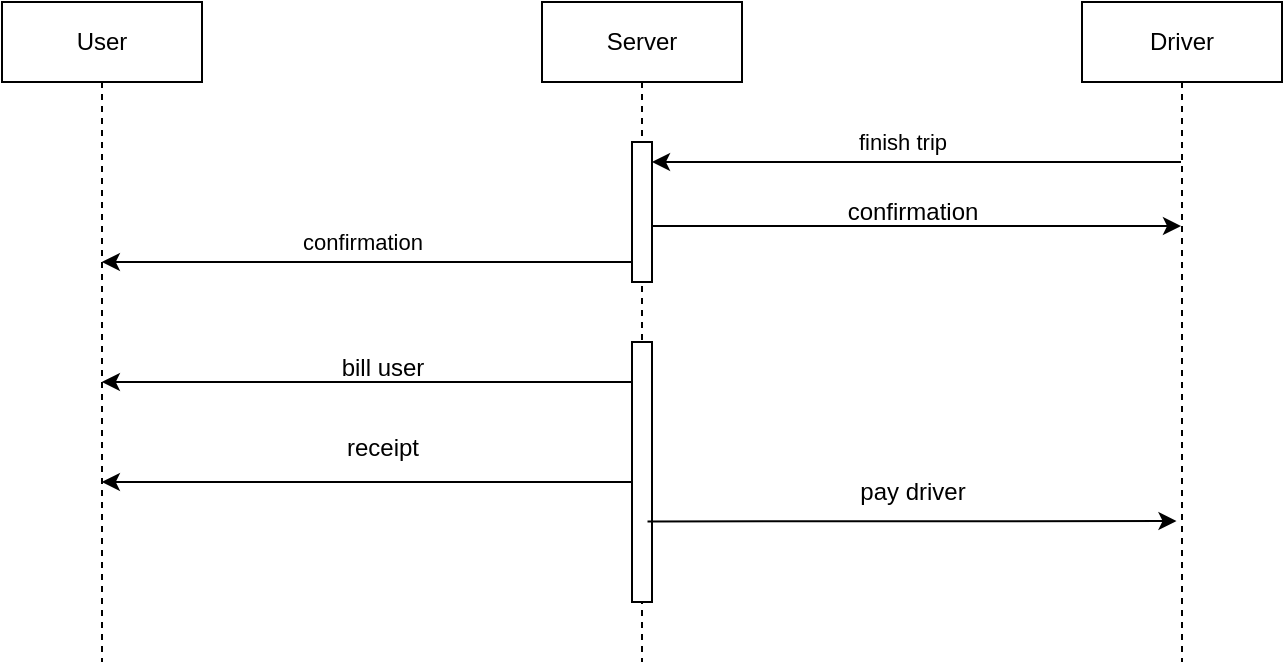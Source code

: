 <mxfile version="21.6.9" type="device">
  <diagram name="Page-1" id="2YBvvXClWsGukQMizWep">
    <mxGraphModel dx="711" dy="666" grid="1" gridSize="10" guides="1" tooltips="1" connect="1" arrows="1" fold="1" page="1" pageScale="1" pageWidth="850" pageHeight="1100" math="0" shadow="0">
      <root>
        <mxCell id="0" />
        <mxCell id="1" parent="0" />
        <mxCell id="aM9ryv3xv72pqoxQDRHE-5" value="Server" style="shape=umlLifeline;perimeter=lifelinePerimeter;whiteSpace=wrap;html=1;container=0;dropTarget=0;collapsible=0;recursiveResize=0;outlineConnect=0;portConstraint=eastwest;newEdgeStyle={&quot;edgeStyle&quot;:&quot;elbowEdgeStyle&quot;,&quot;elbow&quot;:&quot;vertical&quot;,&quot;curved&quot;:0,&quot;rounded&quot;:0};" parent="1" vertex="1">
          <mxGeometry x="320" y="40" width="100" height="330" as="geometry" />
        </mxCell>
        <mxCell id="PNox6Mp_I74gNw8-g8A--28" value="" style="html=1;points=[];perimeter=orthogonalPerimeter;outlineConnect=0;targetShapes=umlLifeline;portConstraint=eastwest;newEdgeStyle={&quot;edgeStyle&quot;:&quot;elbowEdgeStyle&quot;,&quot;elbow&quot;:&quot;vertical&quot;,&quot;curved&quot;:0,&quot;rounded&quot;:0};" parent="aM9ryv3xv72pqoxQDRHE-5" vertex="1">
          <mxGeometry x="45" y="70" width="10" height="70" as="geometry" />
        </mxCell>
        <mxCell id="cXcB4mmqJ0kZOq9bty_K-74" value="" style="html=1;points=[];perimeter=orthogonalPerimeter;outlineConnect=0;targetShapes=umlLifeline;portConstraint=eastwest;newEdgeStyle={&quot;edgeStyle&quot;:&quot;elbowEdgeStyle&quot;,&quot;elbow&quot;:&quot;vertical&quot;,&quot;curved&quot;:0,&quot;rounded&quot;:0};" vertex="1" parent="aM9ryv3xv72pqoxQDRHE-5">
          <mxGeometry x="45" y="170" width="10" height="130" as="geometry" />
        </mxCell>
        <mxCell id="cXcB4mmqJ0kZOq9bty_K-68" style="edgeStyle=elbowEdgeStyle;rounded=0;orthogonalLoop=1;jettySize=auto;html=1;elbow=vertical;curved=0;" edge="1" parent="1">
          <mxGeometry relative="1" as="geometry">
            <mxPoint x="639.5" y="120" as="sourcePoint" />
            <mxPoint x="375" y="120" as="targetPoint" />
          </mxGeometry>
        </mxCell>
        <mxCell id="cXcB4mmqJ0kZOq9bty_K-69" value="finish trip" style="edgeLabel;html=1;align=center;verticalAlign=middle;resizable=0;points=[];" vertex="1" connectable="0" parent="cXcB4mmqJ0kZOq9bty_K-68">
          <mxGeometry x="0.207" y="-1" relative="1" as="geometry">
            <mxPoint x="20" y="-9" as="offset" />
          </mxGeometry>
        </mxCell>
        <mxCell id="utTdj1UosDu_W4fkK-_m-1" value="Driver" style="shape=umlLifeline;perimeter=lifelinePerimeter;whiteSpace=wrap;html=1;container=0;dropTarget=0;collapsible=0;recursiveResize=0;outlineConnect=0;portConstraint=eastwest;newEdgeStyle={&quot;edgeStyle&quot;:&quot;elbowEdgeStyle&quot;,&quot;elbow&quot;:&quot;vertical&quot;,&quot;curved&quot;:0,&quot;rounded&quot;:0};" parent="1" vertex="1">
          <mxGeometry x="590" y="40" width="100" height="330" as="geometry" />
        </mxCell>
        <mxCell id="PNox6Mp_I74gNw8-g8A--1" value="User" style="shape=umlLifeline;perimeter=lifelinePerimeter;whiteSpace=wrap;html=1;container=0;dropTarget=0;collapsible=0;recursiveResize=0;outlineConnect=0;portConstraint=eastwest;newEdgeStyle={&quot;edgeStyle&quot;:&quot;elbowEdgeStyle&quot;,&quot;elbow&quot;:&quot;vertical&quot;,&quot;curved&quot;:0,&quot;rounded&quot;:0};" parent="1" vertex="1">
          <mxGeometry x="50" y="40" width="100" height="330" as="geometry" />
        </mxCell>
        <mxCell id="cXcB4mmqJ0kZOq9bty_K-70" style="edgeStyle=elbowEdgeStyle;rounded=0;orthogonalLoop=1;jettySize=auto;html=1;elbow=horizontal;curved=0;" edge="1" parent="1">
          <mxGeometry relative="1" as="geometry">
            <mxPoint x="375" y="151.997" as="sourcePoint" />
            <mxPoint x="639.5" y="151.997" as="targetPoint" />
          </mxGeometry>
        </mxCell>
        <mxCell id="cXcB4mmqJ0kZOq9bty_K-71" value="confirmation" style="text;html=1;align=center;verticalAlign=middle;resizable=0;points=[];autosize=1;strokeColor=none;fillColor=none;" vertex="1" parent="1">
          <mxGeometry x="460" y="130" width="90" height="30" as="geometry" />
        </mxCell>
        <mxCell id="cXcB4mmqJ0kZOq9bty_K-72" style="edgeStyle=elbowEdgeStyle;rounded=0;orthogonalLoop=1;jettySize=auto;html=1;elbow=vertical;curved=0;" edge="1" parent="1">
          <mxGeometry relative="1" as="geometry">
            <mxPoint x="365" y="169.997" as="sourcePoint" />
            <mxPoint x="99.929" y="169.997" as="targetPoint" />
          </mxGeometry>
        </mxCell>
        <mxCell id="cXcB4mmqJ0kZOq9bty_K-73" value="confirmation" style="edgeLabel;html=1;align=center;verticalAlign=middle;resizable=0;points=[];" vertex="1" connectable="0" parent="cXcB4mmqJ0kZOq9bty_K-72">
          <mxGeometry x="-0.228" y="-2" relative="1" as="geometry">
            <mxPoint x="-33" y="-8" as="offset" />
          </mxGeometry>
        </mxCell>
        <mxCell id="cXcB4mmqJ0kZOq9bty_K-78" style="edgeStyle=elbowEdgeStyle;rounded=0;orthogonalLoop=1;jettySize=auto;html=1;elbow=vertical;curved=0;" edge="1" parent="1">
          <mxGeometry relative="1" as="geometry">
            <mxPoint x="365" y="229.997" as="sourcePoint" />
            <mxPoint x="99.929" y="229.997" as="targetPoint" />
          </mxGeometry>
        </mxCell>
        <mxCell id="cXcB4mmqJ0kZOq9bty_K-79" value="bill user" style="text;html=1;align=center;verticalAlign=middle;resizable=0;points=[];autosize=1;strokeColor=none;fillColor=none;" vertex="1" parent="1">
          <mxGeometry x="210" y="208" width="60" height="30" as="geometry" />
        </mxCell>
        <mxCell id="cXcB4mmqJ0kZOq9bty_K-80" style="edgeStyle=elbowEdgeStyle;rounded=0;orthogonalLoop=1;jettySize=auto;html=1;elbow=vertical;curved=0;" edge="1" parent="1">
          <mxGeometry relative="1" as="geometry">
            <mxPoint x="365" y="279.997" as="sourcePoint" />
            <mxPoint x="99.929" y="279.997" as="targetPoint" />
          </mxGeometry>
        </mxCell>
        <mxCell id="cXcB4mmqJ0kZOq9bty_K-81" value="receipt" style="text;html=1;align=center;verticalAlign=middle;resizable=0;points=[];autosize=1;strokeColor=none;fillColor=none;" vertex="1" parent="1">
          <mxGeometry x="210" y="248" width="60" height="30" as="geometry" />
        </mxCell>
        <mxCell id="cXcB4mmqJ0kZOq9bty_K-82" style="edgeStyle=elbowEdgeStyle;rounded=0;orthogonalLoop=1;jettySize=auto;html=1;elbow=vertical;curved=0;" edge="1" parent="1">
          <mxGeometry relative="1" as="geometry">
            <mxPoint x="372.75" y="299.713" as="sourcePoint" />
            <mxPoint x="637.25" y="299.713" as="targetPoint" />
          </mxGeometry>
        </mxCell>
        <mxCell id="cXcB4mmqJ0kZOq9bty_K-83" value="pay driver" style="text;html=1;align=center;verticalAlign=middle;resizable=0;points=[];autosize=1;strokeColor=none;fillColor=none;" vertex="1" parent="1">
          <mxGeometry x="465" y="270" width="80" height="30" as="geometry" />
        </mxCell>
      </root>
    </mxGraphModel>
  </diagram>
</mxfile>
